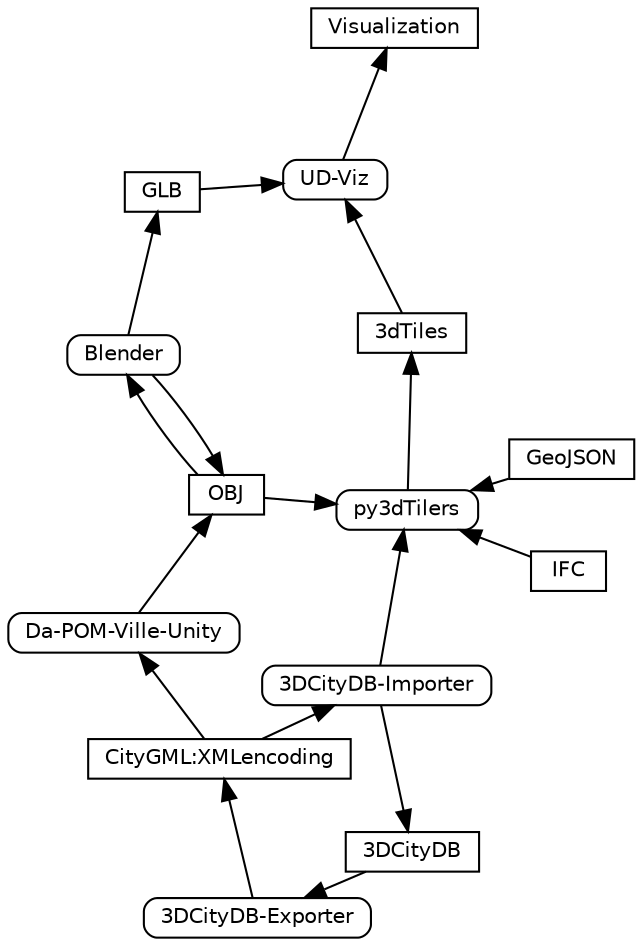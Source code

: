 // The bipratite graph (refer to
//   https://en.wikipedia.org/wiki/Graph_(discrete_mathematics)#Bipartite_graph )
// with first vertex set being the file formats and the second vertex set
// being the treatments (activity in UML terminology) and expressed in DOT
// graph description language (refer to
//    https://en.wikipedia.org/wiki/DOT_(graph_description_language )
// and that can be rendered (layout and graphic computations) with the
// graphviz tool (refer to
//   https://graphviz.org/ )


digraph example {
  layout=neato;
  splines=true;
  overlap=scale;
  node [fontname=Helvetica, fontsize=10, width=0.5, height=0.2];


// Formats
node [shape=rect];
"3DCityDB"
   [ URL="https://3dcitydb-docs.readthedocs.io/en/release-v4.3.0/"];
"CityGML:XMLencoding"
   [ URL="https://portal.ogc.org/files/?artifact_id=47842"];
"OBJ" 
   [ URL="https://en.wikipedia.org/wiki/Wavefront_.obj_file"];
"GLB" 
   [ URL="https://en.wikipedia.org/wiki/GlTF#GLB"];
"Visualization"
   [ URL="https://en.wikipedia.org/wiki/Visualization_(graphics)"];
"3dTiles"
   [ URL="https://github.com/CesiumGS/3d-tiles#readme"];
"IFC"
   [ URL="https://en.wikipedia.org/wiki/Industry_Foundation_Classes"];
"GeoJSON"
   [ URL="https://en.wikipedia.org/wiki/GeoJSON"];

// Treatments
node [shape=Mrecord, width=0.5, height=0.2];
"3DCityDB-Importer"
    [ URL="https://3dcitydb-docs.readthedocs.io/en/release-v4.3.0/impexp/index.html"];
"3DCityDB-Exporter"
    [ URL="https://3dcitydb-docs.readthedocs.io/en/release-v4.3.0/impexp/index.html"];
"Da-POM-Ville-Unity"
    [ URL="https://github.com/VCityTeam/UD-Reproducibility/blob/master/Computations/DatAgora-Deambulation-Bron/BlenderModelingPipeline.md#anchor-convertion-CityGML-to-OBJ"];
"Blender"
    [ URL="https://en.wikipedia.org/wiki/Blender_(software)"];
"UD-Viz"
    [ URL="https://github.com/VCityTeam/UD-Viz#readme"];
"py3dTilers"
    [ URL="https://github.com/VCityTeam/py3dtilers#readme"];

// Relationships
"CityGML:XMLencoding" -> "3DCityDB-Importer";
"3DCityDB-Importer" -> "3DCityDB";

"3DCityDB" -> "3DCityDB-Exporter";
"3DCityDB-Exporter" -> "CityGML:XMLencoding";

"CityGML:XMLencoding" -> "Da-POM-Ville-Unity";
"Da-POM-Ville-Unity"  -> "OBJ";

"Blender"  -> "OBJ";
"OBJ"  -> "Blender";

"Blender"  -> "GLB";

"GLB"  -> "UD-Viz";
"UD-Viz"  -> "Visualization";

"3DCityDB-Importer" -> "py3dTilers";
"OBJ" -> "py3dTilers";
"IFC" -> "py3dTilers";
"GeoJSON" -> "py3dTilers";
{edge [style=invis];
  "GeoJSON" -> "IFC";
}
"py3dTilers" -> "3dTiles";

"3dTiles"  -> "UD-Viz";

}

// subgraph cluster_legend {
//   label="Notation: object flow of UML activity diagram";
//   URL="https://www.uml-diagrams.org/activity-diagrams.html";
//   "Data Format"  [shape=rect, URL="https://www.uml-diagrams.org/activity-diagrams-objects.html#object-node"];
//   "Activity"     [shape=Mrecord, URL="https://www.uml-diagrams.org/activity-diagrams.html#activity"];
// }
